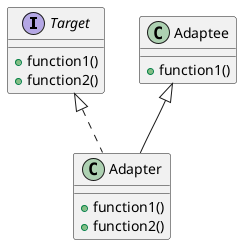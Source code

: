 @startuml

interface Target{
+function1()
+function2()
}

class Adaptee {
+function1()
}

class Adapter {
+function1()
+function2()
}

Target <|..Adapter
Adaptee <|--Adapter

@enduml
http://www.plantuml.com/plantuml/png/SoWkIImgAStDuUBAp2j9BKfBJ4vL24aiIayjgURIJYlDIox9pCyprD14S8o0d5ekhkISnE9Y1SUKn8AIr5G5PCMOyaKA10o3sAXWKwEd1zN11JKPAAQh2nFZSaZDIm4w5W00